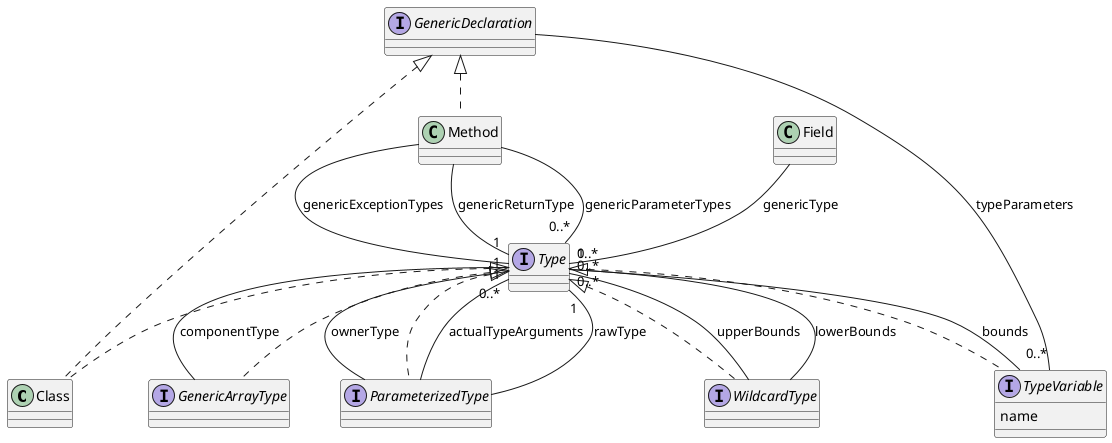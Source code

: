 @startuml

class Class
class Method
class Field

interface Type
interface TypeVariable {
  name
}
interface GenericArrayType
interface ParameterizedType
interface WildcardType

interface GenericDeclaration

Type <|.. Class
Type <|.. GenericArrayType
Type <|.. ParameterizedType
Type <|.. WildcardType
Type <|.. TypeVariable

GenericDeclaration <|.. Class
GenericDeclaration <|.. Method

GenericArrayType   -- Type : componentType

ParameterizedType  -- "0..*" Type : actualTypeArguments
ParameterizedType  -- "1"    Type : rawType
ParameterizedType  -- "1"    Type : ownerType

WildcardType -- "0..*" Type : upperBounds
WildcardType -- "0..*" Type : lowerBounds

TypeVariable       -- "0..*" Type            : bounds

GenericDeclaration -- "0..*" TypeVariable : typeParameters

Method -- "1" Type : genericReturnType
Method -- "0..*" Type : genericParameterTypes
Method -- "1" Type : genericExceptionTypes

Field -- "1" Type : genericType

@enduml

